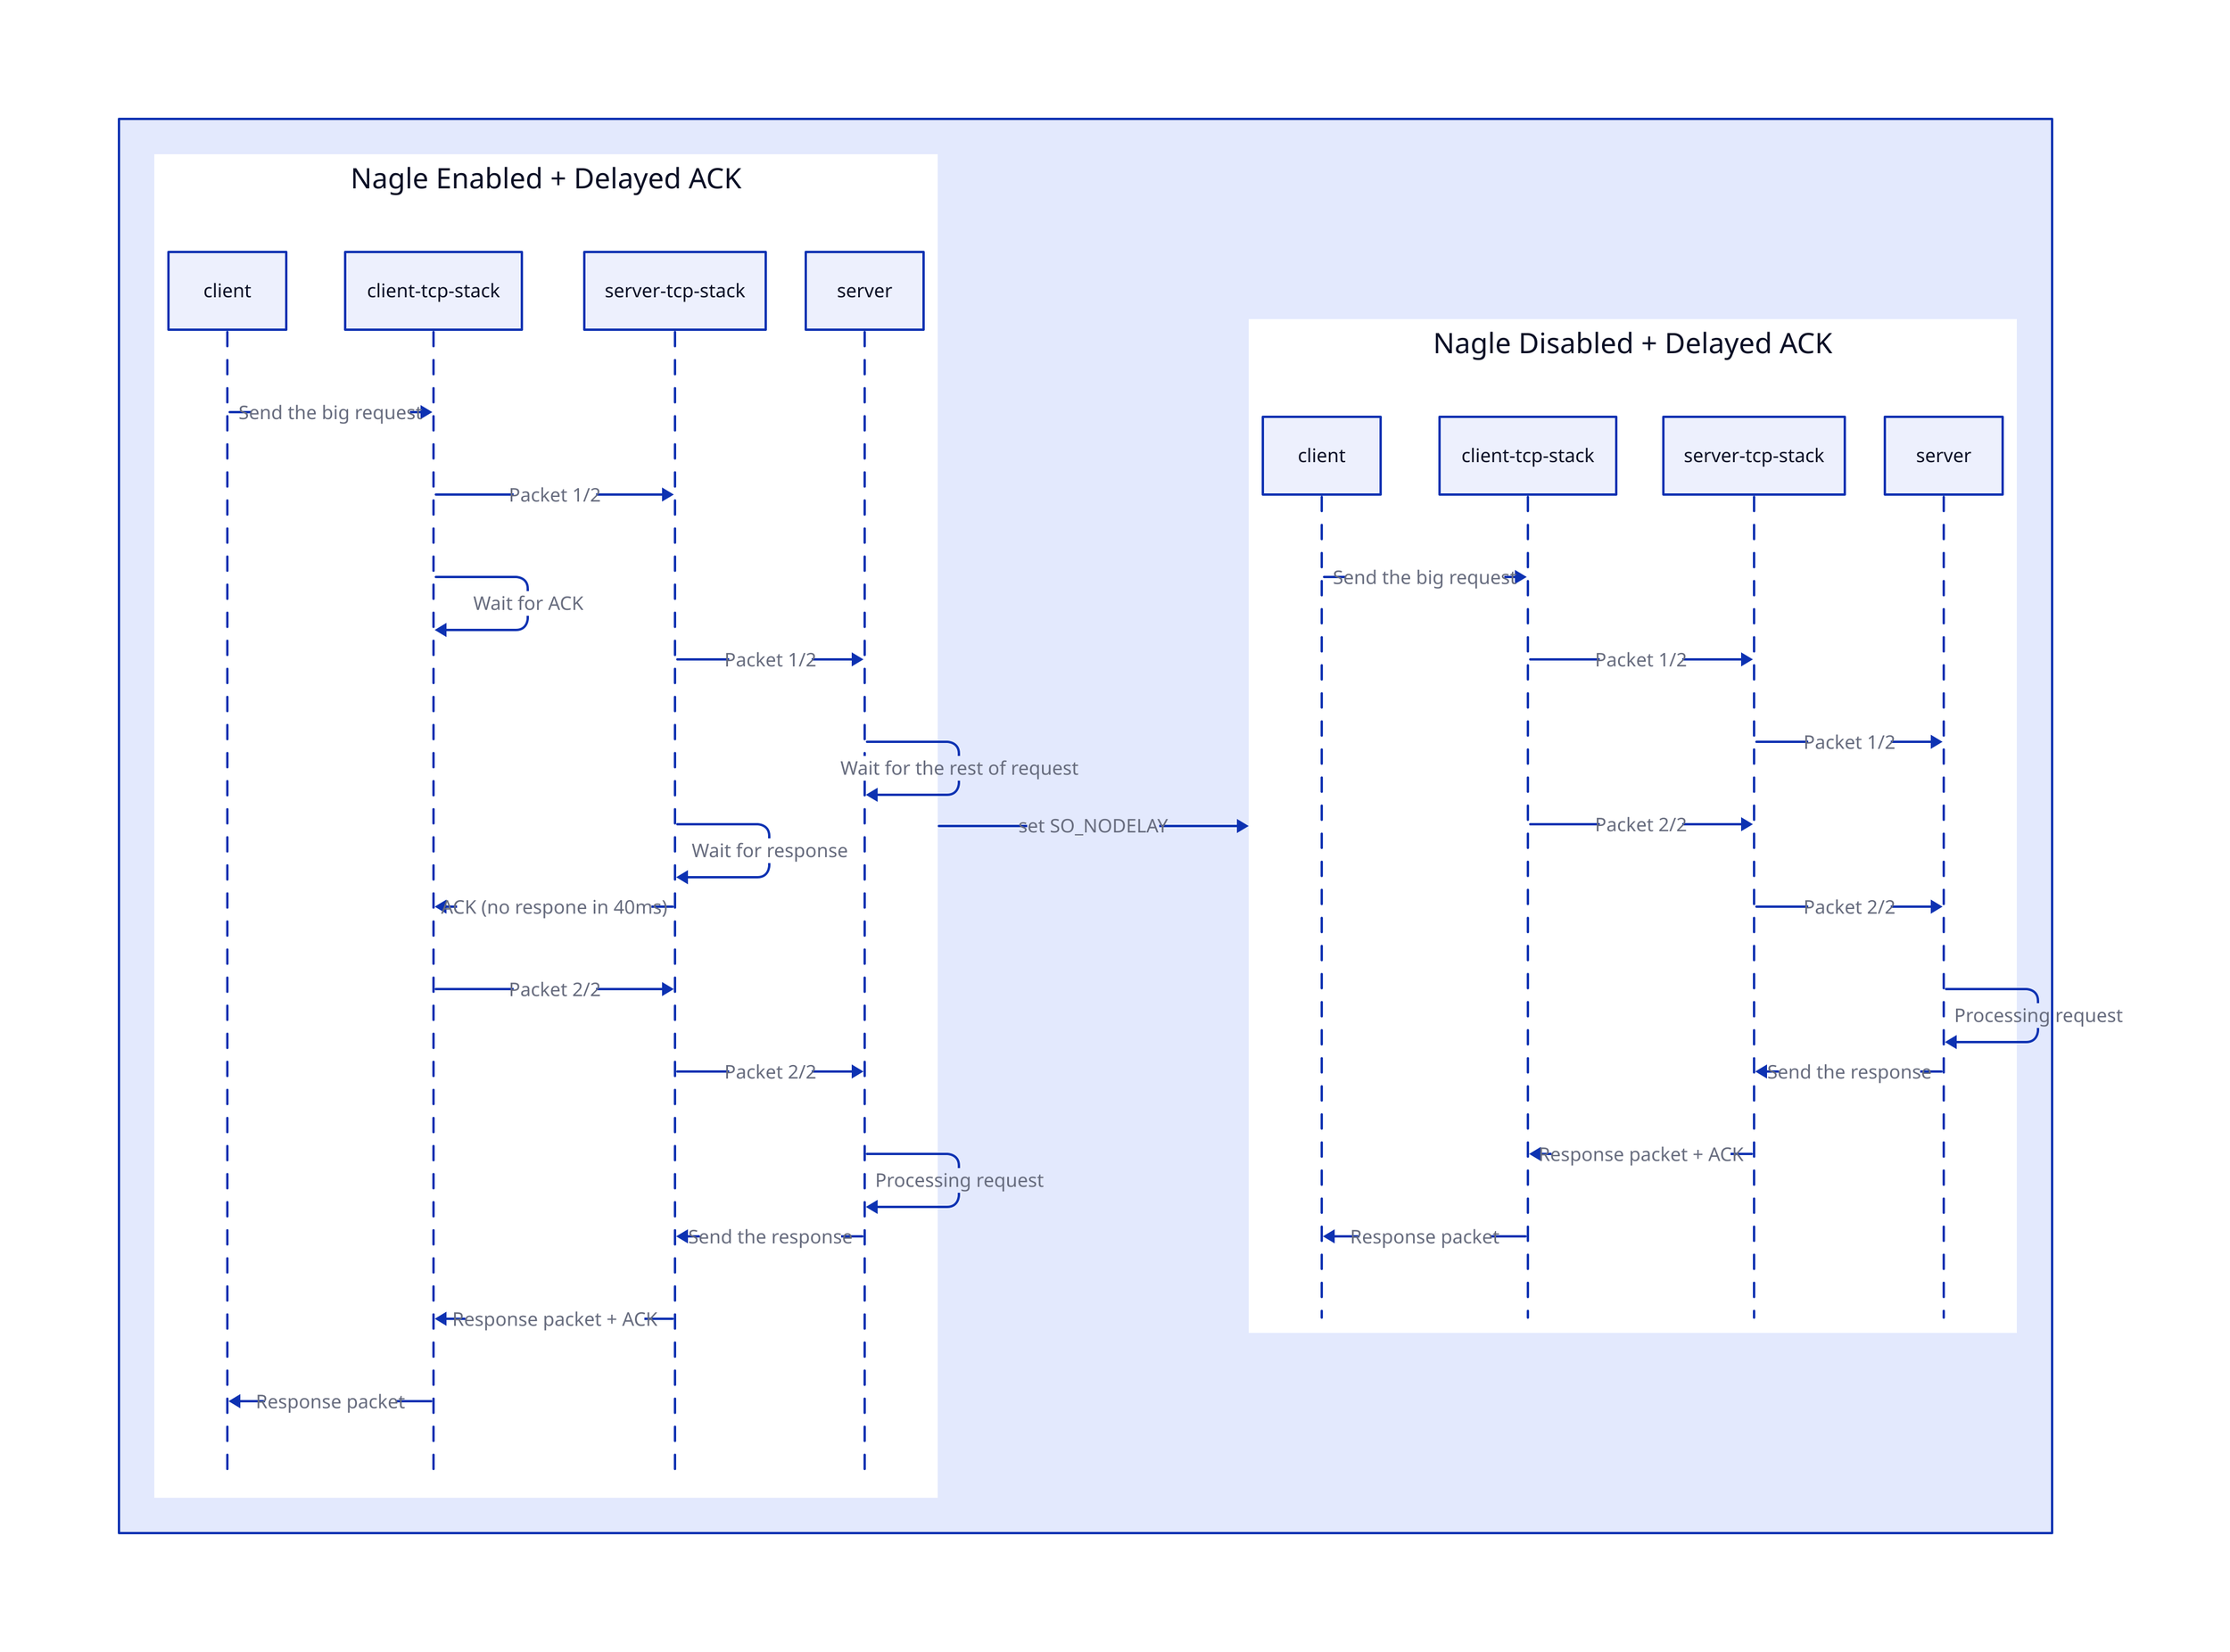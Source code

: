 direction: right

out: "" {
  delay: Nagle Enabled + Delayed ACK {
    shape: sequence_diagram
    client -> client-tcp-stack: Send the big request
    client-tcp-stack -> server-tcp-stack: Packet 1/2
    client-tcp-stack -> client-tcp-stack: Wait for ACK
    server-tcp-stack -> server: Packet 1/2
    server -> server: Wait for the rest of request
    server-tcp-stack -> server-tcp-stack: Wait for response
    server-tcp-stack -> client-tcp-stack: ACK (no respone in 40ms)
    client-tcp-stack -> server-tcp-stack: Packet 2/2
    server-tcp-stack -> server: Packet 2/2
    server -> server: Processing request
    server -> server-tcp-stack: Send the response
    server-tcp-stack -> client-tcp-stack: Response packet + ACK
    client-tcp-stack -> client: Response packet
  }

  no_delay: Nagle Disabled + Delayed ACK {
    shape: sequence_diagram
    client -> client-tcp-stack: Send the big request
    client-tcp-stack -> server-tcp-stack: Packet 1/2
    server-tcp-stack -> server: Packet 1/2
    client-tcp-stack -> server-tcp-stack: Packet 2/2
    server-tcp-stack -> server: Packet 2/2
    server -> server: Processing request
    server -> server-tcp-stack: Send the response
    server-tcp-stack -> client-tcp-stack: Response packet + ACK
    client-tcp-stack -> client: Response packet
  }

  delay -> no_delay: set SO_NODELAY
}
